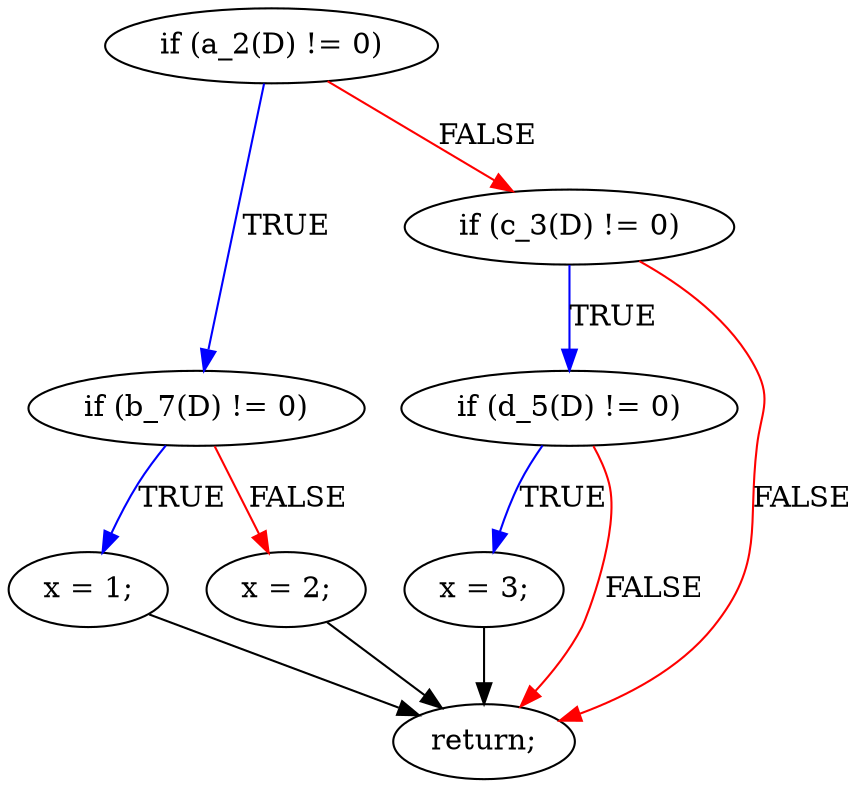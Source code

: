 digraph { // mcdc007a
    A2 [label="if (a_2(D) != 0)"];
    A3 [label="if (b_7(D) != 0)"];
    A4 [label="x = 1;"];
    A5 [label="x = 2;"];
    A6 [label="if (c_3(D) != 0)"];
    A7 [label="if (d_5(D) != 0)"];
    A8 [label="x = 3;"];
    A9 [label="return;"];
    A2 -> A3 [label="TRUE", color="blue"];
    A2 -> A6 [label="FALSE", color="red"];
    A3 -> A4 [label="TRUE", color="blue"];
    A3 -> A5 [label="FALSE", color="red"];
    A4 -> A9 [label="", color="black"];
    A5 -> A9 [label="", color="black"];
    A6 -> A7 [label="TRUE", color="blue"];
    A6 -> A9 [label="FALSE", color="red"];
    A7 -> A8 [label="TRUE", color="blue"];
    A7 -> A9 [label="FALSE", color="red"];
    A8 -> A9 [label="", color="black"];
}
